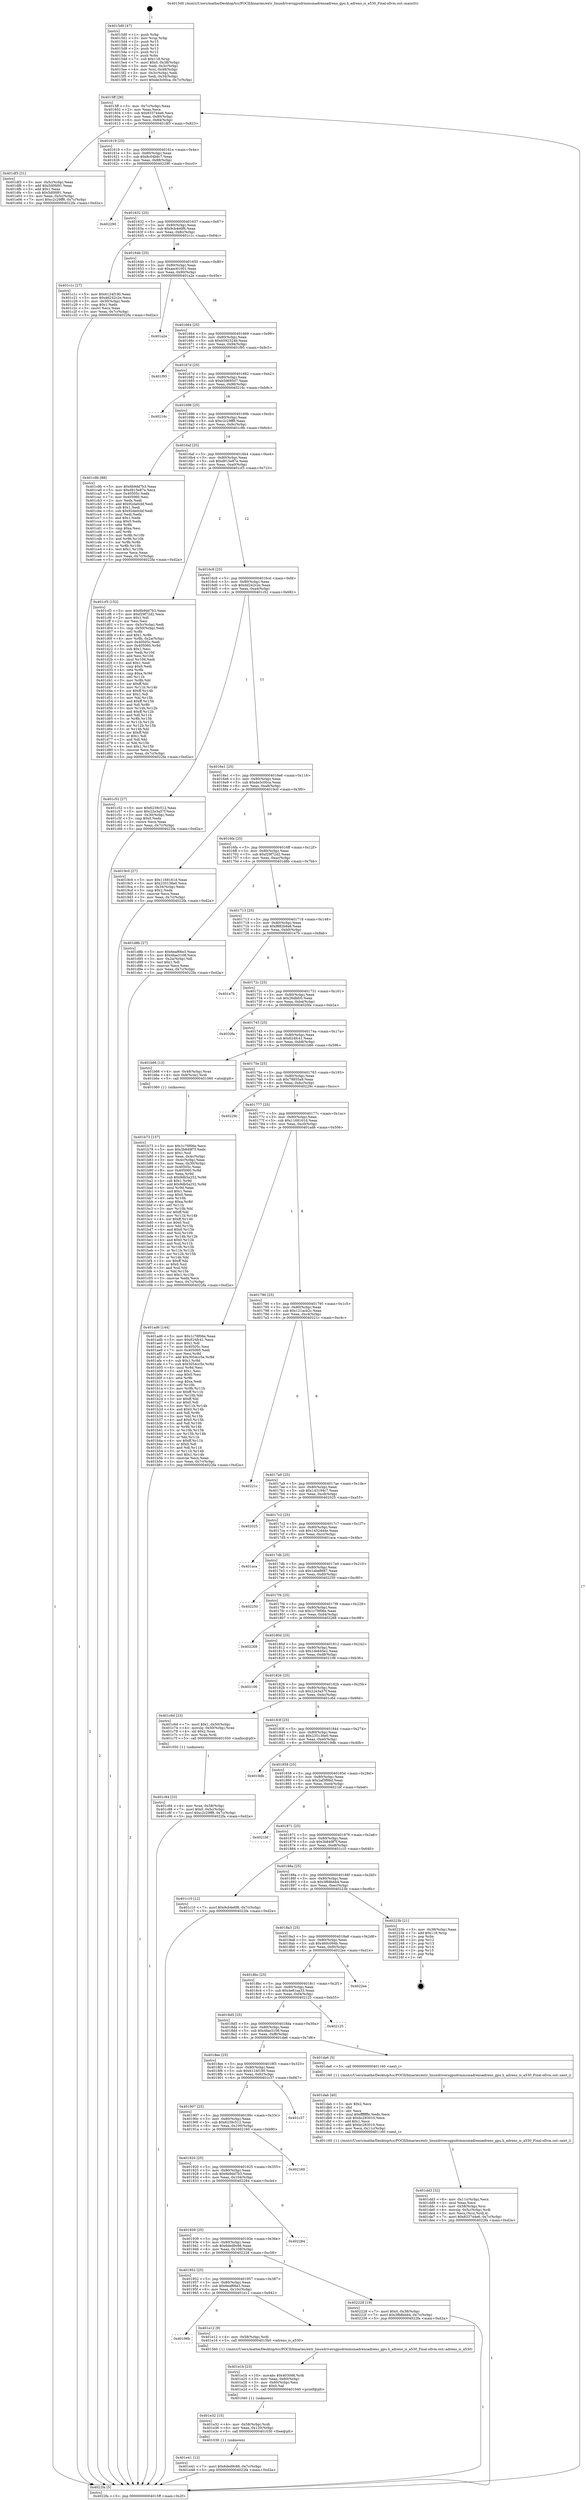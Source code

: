 digraph "0x4015d0" {
  label = "0x4015d0 (/mnt/c/Users/mathe/Desktop/tcc/POCII/binaries/extr_linuxdriversgpudrmmsmadrenoadreno_gpu.h_adreno_is_a530_Final-ollvm.out::main(0))"
  labelloc = "t"
  node[shape=record]

  Entry [label="",width=0.3,height=0.3,shape=circle,fillcolor=black,style=filled]
  "0x4015ff" [label="{
     0x4015ff [26]\l
     | [instrs]\l
     &nbsp;&nbsp;0x4015ff \<+3\>: mov -0x7c(%rbp),%eax\l
     &nbsp;&nbsp;0x401602 \<+2\>: mov %eax,%ecx\l
     &nbsp;&nbsp;0x401604 \<+6\>: sub $0x833744e6,%ecx\l
     &nbsp;&nbsp;0x40160a \<+3\>: mov %eax,-0x80(%rbp)\l
     &nbsp;&nbsp;0x40160d \<+6\>: mov %ecx,-0x84(%rbp)\l
     &nbsp;&nbsp;0x401613 \<+6\>: je 0000000000401df3 \<main+0x823\>\l
  }"]
  "0x401df3" [label="{
     0x401df3 [31]\l
     | [instrs]\l
     &nbsp;&nbsp;0x401df3 \<+3\>: mov -0x5c(%rbp),%eax\l
     &nbsp;&nbsp;0x401df6 \<+5\>: add $0x5d0fd91,%eax\l
     &nbsp;&nbsp;0x401dfb \<+3\>: add $0x1,%eax\l
     &nbsp;&nbsp;0x401dfe \<+5\>: sub $0x5d0fd91,%eax\l
     &nbsp;&nbsp;0x401e03 \<+3\>: mov %eax,-0x5c(%rbp)\l
     &nbsp;&nbsp;0x401e06 \<+7\>: movl $0xc2c29ff8,-0x7c(%rbp)\l
     &nbsp;&nbsp;0x401e0d \<+5\>: jmp 00000000004022fa \<main+0xd2a\>\l
  }"]
  "0x401619" [label="{
     0x401619 [25]\l
     | [instrs]\l
     &nbsp;&nbsp;0x401619 \<+5\>: jmp 000000000040161e \<main+0x4e\>\l
     &nbsp;&nbsp;0x40161e \<+3\>: mov -0x80(%rbp),%eax\l
     &nbsp;&nbsp;0x401621 \<+5\>: sub $0x8c04b8c7,%eax\l
     &nbsp;&nbsp;0x401626 \<+6\>: mov %eax,-0x88(%rbp)\l
     &nbsp;&nbsp;0x40162c \<+6\>: je 0000000000402290 \<main+0xcc0\>\l
  }"]
  Exit [label="",width=0.3,height=0.3,shape=circle,fillcolor=black,style=filled,peripheries=2]
  "0x402290" [label="{
     0x402290\l
  }", style=dashed]
  "0x401632" [label="{
     0x401632 [25]\l
     | [instrs]\l
     &nbsp;&nbsp;0x401632 \<+5\>: jmp 0000000000401637 \<main+0x67\>\l
     &nbsp;&nbsp;0x401637 \<+3\>: mov -0x80(%rbp),%eax\l
     &nbsp;&nbsp;0x40163a \<+5\>: sub $0x9cb4e6f6,%eax\l
     &nbsp;&nbsp;0x40163f \<+6\>: mov %eax,-0x8c(%rbp)\l
     &nbsp;&nbsp;0x401645 \<+6\>: je 0000000000401c1c \<main+0x64c\>\l
  }"]
  "0x401e41" [label="{
     0x401e41 [12]\l
     | [instrs]\l
     &nbsp;&nbsp;0x401e41 \<+7\>: movl $0x6ded9c66,-0x7c(%rbp)\l
     &nbsp;&nbsp;0x401e48 \<+5\>: jmp 00000000004022fa \<main+0xd2a\>\l
  }"]
  "0x401c1c" [label="{
     0x401c1c [27]\l
     | [instrs]\l
     &nbsp;&nbsp;0x401c1c \<+5\>: mov $0x6124f190,%eax\l
     &nbsp;&nbsp;0x401c21 \<+5\>: mov $0xdd242c2e,%ecx\l
     &nbsp;&nbsp;0x401c26 \<+3\>: mov -0x30(%rbp),%edx\l
     &nbsp;&nbsp;0x401c29 \<+3\>: cmp $0x1,%edx\l
     &nbsp;&nbsp;0x401c2c \<+3\>: cmovl %ecx,%eax\l
     &nbsp;&nbsp;0x401c2f \<+3\>: mov %eax,-0x7c(%rbp)\l
     &nbsp;&nbsp;0x401c32 \<+5\>: jmp 00000000004022fa \<main+0xd2a\>\l
  }"]
  "0x40164b" [label="{
     0x40164b [25]\l
     | [instrs]\l
     &nbsp;&nbsp;0x40164b \<+5\>: jmp 0000000000401650 \<main+0x80\>\l
     &nbsp;&nbsp;0x401650 \<+3\>: mov -0x80(%rbp),%eax\l
     &nbsp;&nbsp;0x401653 \<+5\>: sub $0xaec61001,%eax\l
     &nbsp;&nbsp;0x401658 \<+6\>: mov %eax,-0x90(%rbp)\l
     &nbsp;&nbsp;0x40165e \<+6\>: je 0000000000401a2e \<main+0x45e\>\l
  }"]
  "0x401e32" [label="{
     0x401e32 [15]\l
     | [instrs]\l
     &nbsp;&nbsp;0x401e32 \<+4\>: mov -0x58(%rbp),%rdi\l
     &nbsp;&nbsp;0x401e36 \<+6\>: mov %eax,-0x120(%rbp)\l
     &nbsp;&nbsp;0x401e3c \<+5\>: call 0000000000401030 \<free@plt\>\l
     | [calls]\l
     &nbsp;&nbsp;0x401030 \{1\} (unknown)\l
  }"]
  "0x401a2e" [label="{
     0x401a2e\l
  }", style=dashed]
  "0x401664" [label="{
     0x401664 [25]\l
     | [instrs]\l
     &nbsp;&nbsp;0x401664 \<+5\>: jmp 0000000000401669 \<main+0x99\>\l
     &nbsp;&nbsp;0x401669 \<+3\>: mov -0x80(%rbp),%eax\l
     &nbsp;&nbsp;0x40166c \<+5\>: sub $0xb592324b,%eax\l
     &nbsp;&nbsp;0x401671 \<+6\>: mov %eax,-0x94(%rbp)\l
     &nbsp;&nbsp;0x401677 \<+6\>: je 0000000000401f95 \<main+0x9c5\>\l
  }"]
  "0x401e1b" [label="{
     0x401e1b [23]\l
     | [instrs]\l
     &nbsp;&nbsp;0x401e1b \<+10\>: movabs $0x4030d6,%rdi\l
     &nbsp;&nbsp;0x401e25 \<+3\>: mov %eax,-0x60(%rbp)\l
     &nbsp;&nbsp;0x401e28 \<+3\>: mov -0x60(%rbp),%esi\l
     &nbsp;&nbsp;0x401e2b \<+2\>: mov $0x0,%al\l
     &nbsp;&nbsp;0x401e2d \<+5\>: call 0000000000401040 \<printf@plt\>\l
     | [calls]\l
     &nbsp;&nbsp;0x401040 \{1\} (unknown)\l
  }"]
  "0x401f95" [label="{
     0x401f95\l
  }", style=dashed]
  "0x40167d" [label="{
     0x40167d [25]\l
     | [instrs]\l
     &nbsp;&nbsp;0x40167d \<+5\>: jmp 0000000000401682 \<main+0xb2\>\l
     &nbsp;&nbsp;0x401682 \<+3\>: mov -0x80(%rbp),%eax\l
     &nbsp;&nbsp;0x401685 \<+5\>: sub $0xb5d695d7,%eax\l
     &nbsp;&nbsp;0x40168a \<+6\>: mov %eax,-0x98(%rbp)\l
     &nbsp;&nbsp;0x401690 \<+6\>: je 000000000040216c \<main+0xb9c\>\l
  }"]
  "0x40196b" [label="{
     0x40196b\l
  }", style=dashed]
  "0x40216c" [label="{
     0x40216c\l
  }", style=dashed]
  "0x401696" [label="{
     0x401696 [25]\l
     | [instrs]\l
     &nbsp;&nbsp;0x401696 \<+5\>: jmp 000000000040169b \<main+0xcb\>\l
     &nbsp;&nbsp;0x40169b \<+3\>: mov -0x80(%rbp),%eax\l
     &nbsp;&nbsp;0x40169e \<+5\>: sub $0xc2c29ff8,%eax\l
     &nbsp;&nbsp;0x4016a3 \<+6\>: mov %eax,-0x9c(%rbp)\l
     &nbsp;&nbsp;0x4016a9 \<+6\>: je 0000000000401c9b \<main+0x6cb\>\l
  }"]
  "0x401e12" [label="{
     0x401e12 [9]\l
     | [instrs]\l
     &nbsp;&nbsp;0x401e12 \<+4\>: mov -0x58(%rbp),%rdi\l
     &nbsp;&nbsp;0x401e16 \<+5\>: call 00000000004015b0 \<adreno_is_a530\>\l
     | [calls]\l
     &nbsp;&nbsp;0x4015b0 \{1\} (/mnt/c/Users/mathe/Desktop/tcc/POCII/binaries/extr_linuxdriversgpudrmmsmadrenoadreno_gpu.h_adreno_is_a530_Final-ollvm.out::adreno_is_a530)\l
  }"]
  "0x401c9b" [label="{
     0x401c9b [88]\l
     | [instrs]\l
     &nbsp;&nbsp;0x401c9b \<+5\>: mov $0x6b9dd7b3,%eax\l
     &nbsp;&nbsp;0x401ca0 \<+5\>: mov $0xd915e87e,%ecx\l
     &nbsp;&nbsp;0x401ca5 \<+7\>: mov 0x40505c,%edx\l
     &nbsp;&nbsp;0x401cac \<+7\>: mov 0x405060,%esi\l
     &nbsp;&nbsp;0x401cb3 \<+2\>: mov %edx,%edi\l
     &nbsp;&nbsp;0x401cb5 \<+6\>: add $0x92da0cbf,%edi\l
     &nbsp;&nbsp;0x401cbb \<+3\>: sub $0x1,%edi\l
     &nbsp;&nbsp;0x401cbe \<+6\>: sub $0x92da0cbf,%edi\l
     &nbsp;&nbsp;0x401cc4 \<+3\>: imul %edi,%edx\l
     &nbsp;&nbsp;0x401cc7 \<+3\>: and $0x1,%edx\l
     &nbsp;&nbsp;0x401cca \<+3\>: cmp $0x0,%edx\l
     &nbsp;&nbsp;0x401ccd \<+4\>: sete %r8b\l
     &nbsp;&nbsp;0x401cd1 \<+3\>: cmp $0xa,%esi\l
     &nbsp;&nbsp;0x401cd4 \<+4\>: setl %r9b\l
     &nbsp;&nbsp;0x401cd8 \<+3\>: mov %r8b,%r10b\l
     &nbsp;&nbsp;0x401cdb \<+3\>: and %r9b,%r10b\l
     &nbsp;&nbsp;0x401cde \<+3\>: xor %r9b,%r8b\l
     &nbsp;&nbsp;0x401ce1 \<+3\>: or %r8b,%r10b\l
     &nbsp;&nbsp;0x401ce4 \<+4\>: test $0x1,%r10b\l
     &nbsp;&nbsp;0x401ce8 \<+3\>: cmovne %ecx,%eax\l
     &nbsp;&nbsp;0x401ceb \<+3\>: mov %eax,-0x7c(%rbp)\l
     &nbsp;&nbsp;0x401cee \<+5\>: jmp 00000000004022fa \<main+0xd2a\>\l
  }"]
  "0x4016af" [label="{
     0x4016af [25]\l
     | [instrs]\l
     &nbsp;&nbsp;0x4016af \<+5\>: jmp 00000000004016b4 \<main+0xe4\>\l
     &nbsp;&nbsp;0x4016b4 \<+3\>: mov -0x80(%rbp),%eax\l
     &nbsp;&nbsp;0x4016b7 \<+5\>: sub $0xd915e87e,%eax\l
     &nbsp;&nbsp;0x4016bc \<+6\>: mov %eax,-0xa0(%rbp)\l
     &nbsp;&nbsp;0x4016c2 \<+6\>: je 0000000000401cf3 \<main+0x723\>\l
  }"]
  "0x401952" [label="{
     0x401952 [25]\l
     | [instrs]\l
     &nbsp;&nbsp;0x401952 \<+5\>: jmp 0000000000401957 \<main+0x387\>\l
     &nbsp;&nbsp;0x401957 \<+3\>: mov -0x80(%rbp),%eax\l
     &nbsp;&nbsp;0x40195a \<+5\>: sub $0x6eaf66e3,%eax\l
     &nbsp;&nbsp;0x40195f \<+6\>: mov %eax,-0x10c(%rbp)\l
     &nbsp;&nbsp;0x401965 \<+6\>: je 0000000000401e12 \<main+0x842\>\l
  }"]
  "0x401cf3" [label="{
     0x401cf3 [152]\l
     | [instrs]\l
     &nbsp;&nbsp;0x401cf3 \<+5\>: mov $0x6b9dd7b3,%eax\l
     &nbsp;&nbsp;0x401cf8 \<+5\>: mov $0xf29f72d2,%ecx\l
     &nbsp;&nbsp;0x401cfd \<+2\>: mov $0x1,%dl\l
     &nbsp;&nbsp;0x401cff \<+2\>: xor %esi,%esi\l
     &nbsp;&nbsp;0x401d01 \<+3\>: mov -0x5c(%rbp),%edi\l
     &nbsp;&nbsp;0x401d04 \<+3\>: cmp -0x50(%rbp),%edi\l
     &nbsp;&nbsp;0x401d07 \<+4\>: setl %r8b\l
     &nbsp;&nbsp;0x401d0b \<+4\>: and $0x1,%r8b\l
     &nbsp;&nbsp;0x401d0f \<+4\>: mov %r8b,-0x2a(%rbp)\l
     &nbsp;&nbsp;0x401d13 \<+7\>: mov 0x40505c,%edi\l
     &nbsp;&nbsp;0x401d1a \<+8\>: mov 0x405060,%r9d\l
     &nbsp;&nbsp;0x401d22 \<+3\>: sub $0x1,%esi\l
     &nbsp;&nbsp;0x401d25 \<+3\>: mov %edi,%r10d\l
     &nbsp;&nbsp;0x401d28 \<+3\>: add %esi,%r10d\l
     &nbsp;&nbsp;0x401d2b \<+4\>: imul %r10d,%edi\l
     &nbsp;&nbsp;0x401d2f \<+3\>: and $0x1,%edi\l
     &nbsp;&nbsp;0x401d32 \<+3\>: cmp $0x0,%edi\l
     &nbsp;&nbsp;0x401d35 \<+4\>: sete %r8b\l
     &nbsp;&nbsp;0x401d39 \<+4\>: cmp $0xa,%r9d\l
     &nbsp;&nbsp;0x401d3d \<+4\>: setl %r11b\l
     &nbsp;&nbsp;0x401d41 \<+3\>: mov %r8b,%bl\l
     &nbsp;&nbsp;0x401d44 \<+3\>: xor $0xff,%bl\l
     &nbsp;&nbsp;0x401d47 \<+3\>: mov %r11b,%r14b\l
     &nbsp;&nbsp;0x401d4a \<+4\>: xor $0xff,%r14b\l
     &nbsp;&nbsp;0x401d4e \<+3\>: xor $0x1,%dl\l
     &nbsp;&nbsp;0x401d51 \<+3\>: mov %bl,%r15b\l
     &nbsp;&nbsp;0x401d54 \<+4\>: and $0xff,%r15b\l
     &nbsp;&nbsp;0x401d58 \<+3\>: and %dl,%r8b\l
     &nbsp;&nbsp;0x401d5b \<+3\>: mov %r14b,%r12b\l
     &nbsp;&nbsp;0x401d5e \<+4\>: and $0xff,%r12b\l
     &nbsp;&nbsp;0x401d62 \<+3\>: and %dl,%r11b\l
     &nbsp;&nbsp;0x401d65 \<+3\>: or %r8b,%r15b\l
     &nbsp;&nbsp;0x401d68 \<+3\>: or %r11b,%r12b\l
     &nbsp;&nbsp;0x401d6b \<+3\>: xor %r12b,%r15b\l
     &nbsp;&nbsp;0x401d6e \<+3\>: or %r14b,%bl\l
     &nbsp;&nbsp;0x401d71 \<+3\>: xor $0xff,%bl\l
     &nbsp;&nbsp;0x401d74 \<+3\>: or $0x1,%dl\l
     &nbsp;&nbsp;0x401d77 \<+2\>: and %dl,%bl\l
     &nbsp;&nbsp;0x401d79 \<+3\>: or %bl,%r15b\l
     &nbsp;&nbsp;0x401d7c \<+4\>: test $0x1,%r15b\l
     &nbsp;&nbsp;0x401d80 \<+3\>: cmovne %ecx,%eax\l
     &nbsp;&nbsp;0x401d83 \<+3\>: mov %eax,-0x7c(%rbp)\l
     &nbsp;&nbsp;0x401d86 \<+5\>: jmp 00000000004022fa \<main+0xd2a\>\l
  }"]
  "0x4016c8" [label="{
     0x4016c8 [25]\l
     | [instrs]\l
     &nbsp;&nbsp;0x4016c8 \<+5\>: jmp 00000000004016cd \<main+0xfd\>\l
     &nbsp;&nbsp;0x4016cd \<+3\>: mov -0x80(%rbp),%eax\l
     &nbsp;&nbsp;0x4016d0 \<+5\>: sub $0xdd242c2e,%eax\l
     &nbsp;&nbsp;0x4016d5 \<+6\>: mov %eax,-0xa4(%rbp)\l
     &nbsp;&nbsp;0x4016db \<+6\>: je 0000000000401c52 \<main+0x682\>\l
  }"]
  "0x402228" [label="{
     0x402228 [19]\l
     | [instrs]\l
     &nbsp;&nbsp;0x402228 \<+7\>: movl $0x0,-0x38(%rbp)\l
     &nbsp;&nbsp;0x40222f \<+7\>: movl $0x3f68bbb4,-0x7c(%rbp)\l
     &nbsp;&nbsp;0x402236 \<+5\>: jmp 00000000004022fa \<main+0xd2a\>\l
  }"]
  "0x401c52" [label="{
     0x401c52 [27]\l
     | [instrs]\l
     &nbsp;&nbsp;0x401c52 \<+5\>: mov $0x6239c512,%eax\l
     &nbsp;&nbsp;0x401c57 \<+5\>: mov $0x22e3a57f,%ecx\l
     &nbsp;&nbsp;0x401c5c \<+3\>: mov -0x30(%rbp),%edx\l
     &nbsp;&nbsp;0x401c5f \<+3\>: cmp $0x0,%edx\l
     &nbsp;&nbsp;0x401c62 \<+3\>: cmove %ecx,%eax\l
     &nbsp;&nbsp;0x401c65 \<+3\>: mov %eax,-0x7c(%rbp)\l
     &nbsp;&nbsp;0x401c68 \<+5\>: jmp 00000000004022fa \<main+0xd2a\>\l
  }"]
  "0x4016e1" [label="{
     0x4016e1 [25]\l
     | [instrs]\l
     &nbsp;&nbsp;0x4016e1 \<+5\>: jmp 00000000004016e6 \<main+0x116\>\l
     &nbsp;&nbsp;0x4016e6 \<+3\>: mov -0x80(%rbp),%eax\l
     &nbsp;&nbsp;0x4016e9 \<+5\>: sub $0xde3c00ca,%eax\l
     &nbsp;&nbsp;0x4016ee \<+6\>: mov %eax,-0xa8(%rbp)\l
     &nbsp;&nbsp;0x4016f4 \<+6\>: je 00000000004019c0 \<main+0x3f0\>\l
  }"]
  "0x401939" [label="{
     0x401939 [25]\l
     | [instrs]\l
     &nbsp;&nbsp;0x401939 \<+5\>: jmp 000000000040193e \<main+0x36e\>\l
     &nbsp;&nbsp;0x40193e \<+3\>: mov -0x80(%rbp),%eax\l
     &nbsp;&nbsp;0x401941 \<+5\>: sub $0x6ded9c66,%eax\l
     &nbsp;&nbsp;0x401946 \<+6\>: mov %eax,-0x108(%rbp)\l
     &nbsp;&nbsp;0x40194c \<+6\>: je 0000000000402228 \<main+0xc58\>\l
  }"]
  "0x4019c0" [label="{
     0x4019c0 [27]\l
     | [instrs]\l
     &nbsp;&nbsp;0x4019c0 \<+5\>: mov $0x1168161d,%eax\l
     &nbsp;&nbsp;0x4019c5 \<+5\>: mov $0x235136e0,%ecx\l
     &nbsp;&nbsp;0x4019ca \<+3\>: mov -0x34(%rbp),%edx\l
     &nbsp;&nbsp;0x4019cd \<+3\>: cmp $0x2,%edx\l
     &nbsp;&nbsp;0x4019d0 \<+3\>: cmovne %ecx,%eax\l
     &nbsp;&nbsp;0x4019d3 \<+3\>: mov %eax,-0x7c(%rbp)\l
     &nbsp;&nbsp;0x4019d6 \<+5\>: jmp 00000000004022fa \<main+0xd2a\>\l
  }"]
  "0x4016fa" [label="{
     0x4016fa [25]\l
     | [instrs]\l
     &nbsp;&nbsp;0x4016fa \<+5\>: jmp 00000000004016ff \<main+0x12f\>\l
     &nbsp;&nbsp;0x4016ff \<+3\>: mov -0x80(%rbp),%eax\l
     &nbsp;&nbsp;0x401702 \<+5\>: sub $0xf29f72d2,%eax\l
     &nbsp;&nbsp;0x401707 \<+6\>: mov %eax,-0xac(%rbp)\l
     &nbsp;&nbsp;0x40170d \<+6\>: je 0000000000401d8b \<main+0x7bb\>\l
  }"]
  "0x4022fa" [label="{
     0x4022fa [5]\l
     | [instrs]\l
     &nbsp;&nbsp;0x4022fa \<+5\>: jmp 00000000004015ff \<main+0x2f\>\l
  }"]
  "0x4015d0" [label="{
     0x4015d0 [47]\l
     | [instrs]\l
     &nbsp;&nbsp;0x4015d0 \<+1\>: push %rbp\l
     &nbsp;&nbsp;0x4015d1 \<+3\>: mov %rsp,%rbp\l
     &nbsp;&nbsp;0x4015d4 \<+2\>: push %r15\l
     &nbsp;&nbsp;0x4015d6 \<+2\>: push %r14\l
     &nbsp;&nbsp;0x4015d8 \<+2\>: push %r13\l
     &nbsp;&nbsp;0x4015da \<+2\>: push %r12\l
     &nbsp;&nbsp;0x4015dc \<+1\>: push %rbx\l
     &nbsp;&nbsp;0x4015dd \<+7\>: sub $0x118,%rsp\l
     &nbsp;&nbsp;0x4015e4 \<+7\>: movl $0x0,-0x38(%rbp)\l
     &nbsp;&nbsp;0x4015eb \<+3\>: mov %edi,-0x3c(%rbp)\l
     &nbsp;&nbsp;0x4015ee \<+4\>: mov %rsi,-0x48(%rbp)\l
     &nbsp;&nbsp;0x4015f2 \<+3\>: mov -0x3c(%rbp),%edi\l
     &nbsp;&nbsp;0x4015f5 \<+3\>: mov %edi,-0x34(%rbp)\l
     &nbsp;&nbsp;0x4015f8 \<+7\>: movl $0xde3c00ca,-0x7c(%rbp)\l
  }"]
  "0x402284" [label="{
     0x402284\l
  }", style=dashed]
  "0x401d8b" [label="{
     0x401d8b [27]\l
     | [instrs]\l
     &nbsp;&nbsp;0x401d8b \<+5\>: mov $0x6eaf66e3,%eax\l
     &nbsp;&nbsp;0x401d90 \<+5\>: mov $0x4fae3108,%ecx\l
     &nbsp;&nbsp;0x401d95 \<+3\>: mov -0x2a(%rbp),%dl\l
     &nbsp;&nbsp;0x401d98 \<+3\>: test $0x1,%dl\l
     &nbsp;&nbsp;0x401d9b \<+3\>: cmovne %ecx,%eax\l
     &nbsp;&nbsp;0x401d9e \<+3\>: mov %eax,-0x7c(%rbp)\l
     &nbsp;&nbsp;0x401da1 \<+5\>: jmp 00000000004022fa \<main+0xd2a\>\l
  }"]
  "0x401713" [label="{
     0x401713 [25]\l
     | [instrs]\l
     &nbsp;&nbsp;0x401713 \<+5\>: jmp 0000000000401718 \<main+0x148\>\l
     &nbsp;&nbsp;0x401718 \<+3\>: mov -0x80(%rbp),%eax\l
     &nbsp;&nbsp;0x40171b \<+5\>: sub $0xf882b9a6,%eax\l
     &nbsp;&nbsp;0x401720 \<+6\>: mov %eax,-0xb0(%rbp)\l
     &nbsp;&nbsp;0x401726 \<+6\>: je 0000000000401e7b \<main+0x8ab\>\l
  }"]
  "0x401920" [label="{
     0x401920 [25]\l
     | [instrs]\l
     &nbsp;&nbsp;0x401920 \<+5\>: jmp 0000000000401925 \<main+0x355\>\l
     &nbsp;&nbsp;0x401925 \<+3\>: mov -0x80(%rbp),%eax\l
     &nbsp;&nbsp;0x401928 \<+5\>: sub $0x6b9dd7b3,%eax\l
     &nbsp;&nbsp;0x40192d \<+6\>: mov %eax,-0x104(%rbp)\l
     &nbsp;&nbsp;0x401933 \<+6\>: je 0000000000402284 \<main+0xcb4\>\l
  }"]
  "0x401e7b" [label="{
     0x401e7b\l
  }", style=dashed]
  "0x40172c" [label="{
     0x40172c [25]\l
     | [instrs]\l
     &nbsp;&nbsp;0x40172c \<+5\>: jmp 0000000000401731 \<main+0x161\>\l
     &nbsp;&nbsp;0x401731 \<+3\>: mov -0x80(%rbp),%eax\l
     &nbsp;&nbsp;0x401734 \<+5\>: sub $0x26dbfc0,%eax\l
     &nbsp;&nbsp;0x401739 \<+6\>: mov %eax,-0xb4(%rbp)\l
     &nbsp;&nbsp;0x40173f \<+6\>: je 00000000004020fa \<main+0xb2a\>\l
  }"]
  "0x402160" [label="{
     0x402160\l
  }", style=dashed]
  "0x4020fa" [label="{
     0x4020fa\l
  }", style=dashed]
  "0x401745" [label="{
     0x401745 [25]\l
     | [instrs]\l
     &nbsp;&nbsp;0x401745 \<+5\>: jmp 000000000040174a \<main+0x17a\>\l
     &nbsp;&nbsp;0x40174a \<+3\>: mov -0x80(%rbp),%eax\l
     &nbsp;&nbsp;0x40174d \<+5\>: sub $0x624fc41,%eax\l
     &nbsp;&nbsp;0x401752 \<+6\>: mov %eax,-0xb8(%rbp)\l
     &nbsp;&nbsp;0x401758 \<+6\>: je 0000000000401b66 \<main+0x596\>\l
  }"]
  "0x401907" [label="{
     0x401907 [25]\l
     | [instrs]\l
     &nbsp;&nbsp;0x401907 \<+5\>: jmp 000000000040190c \<main+0x33c\>\l
     &nbsp;&nbsp;0x40190c \<+3\>: mov -0x80(%rbp),%eax\l
     &nbsp;&nbsp;0x40190f \<+5\>: sub $0x6239c512,%eax\l
     &nbsp;&nbsp;0x401914 \<+6\>: mov %eax,-0x100(%rbp)\l
     &nbsp;&nbsp;0x40191a \<+6\>: je 0000000000402160 \<main+0xb90\>\l
  }"]
  "0x401b66" [label="{
     0x401b66 [13]\l
     | [instrs]\l
     &nbsp;&nbsp;0x401b66 \<+4\>: mov -0x48(%rbp),%rax\l
     &nbsp;&nbsp;0x401b6a \<+4\>: mov 0x8(%rax),%rdi\l
     &nbsp;&nbsp;0x401b6e \<+5\>: call 0000000000401060 \<atoi@plt\>\l
     | [calls]\l
     &nbsp;&nbsp;0x401060 \{1\} (unknown)\l
  }"]
  "0x40175e" [label="{
     0x40175e [25]\l
     | [instrs]\l
     &nbsp;&nbsp;0x40175e \<+5\>: jmp 0000000000401763 \<main+0x193\>\l
     &nbsp;&nbsp;0x401763 \<+3\>: mov -0x80(%rbp),%eax\l
     &nbsp;&nbsp;0x401766 \<+5\>: sub $0x78855a9,%eax\l
     &nbsp;&nbsp;0x40176b \<+6\>: mov %eax,-0xbc(%rbp)\l
     &nbsp;&nbsp;0x401771 \<+6\>: je 000000000040229c \<main+0xccc\>\l
  }"]
  "0x401c37" [label="{
     0x401c37\l
  }", style=dashed]
  "0x40229c" [label="{
     0x40229c\l
  }", style=dashed]
  "0x401777" [label="{
     0x401777 [25]\l
     | [instrs]\l
     &nbsp;&nbsp;0x401777 \<+5\>: jmp 000000000040177c \<main+0x1ac\>\l
     &nbsp;&nbsp;0x40177c \<+3\>: mov -0x80(%rbp),%eax\l
     &nbsp;&nbsp;0x40177f \<+5\>: sub $0x1168161d,%eax\l
     &nbsp;&nbsp;0x401784 \<+6\>: mov %eax,-0xc0(%rbp)\l
     &nbsp;&nbsp;0x40178a \<+6\>: je 0000000000401ad6 \<main+0x506\>\l
  }"]
  "0x401dd3" [label="{
     0x401dd3 [32]\l
     | [instrs]\l
     &nbsp;&nbsp;0x401dd3 \<+6\>: mov -0x11c(%rbp),%ecx\l
     &nbsp;&nbsp;0x401dd9 \<+3\>: imul %eax,%ecx\l
     &nbsp;&nbsp;0x401ddc \<+4\>: mov -0x58(%rbp),%rsi\l
     &nbsp;&nbsp;0x401de0 \<+4\>: movslq -0x5c(%rbp),%rdi\l
     &nbsp;&nbsp;0x401de4 \<+3\>: mov %ecx,(%rsi,%rdi,4)\l
     &nbsp;&nbsp;0x401de7 \<+7\>: movl $0x833744e6,-0x7c(%rbp)\l
     &nbsp;&nbsp;0x401dee \<+5\>: jmp 00000000004022fa \<main+0xd2a\>\l
  }"]
  "0x401ad6" [label="{
     0x401ad6 [144]\l
     | [instrs]\l
     &nbsp;&nbsp;0x401ad6 \<+5\>: mov $0x1c78f06e,%eax\l
     &nbsp;&nbsp;0x401adb \<+5\>: mov $0x624fc41,%ecx\l
     &nbsp;&nbsp;0x401ae0 \<+2\>: mov $0x1,%dl\l
     &nbsp;&nbsp;0x401ae2 \<+7\>: mov 0x40505c,%esi\l
     &nbsp;&nbsp;0x401ae9 \<+7\>: mov 0x405060,%edi\l
     &nbsp;&nbsp;0x401af0 \<+3\>: mov %esi,%r8d\l
     &nbsp;&nbsp;0x401af3 \<+7\>: add $0x3054cc5e,%r8d\l
     &nbsp;&nbsp;0x401afa \<+4\>: sub $0x1,%r8d\l
     &nbsp;&nbsp;0x401afe \<+7\>: sub $0x3054cc5e,%r8d\l
     &nbsp;&nbsp;0x401b05 \<+4\>: imul %r8d,%esi\l
     &nbsp;&nbsp;0x401b09 \<+3\>: and $0x1,%esi\l
     &nbsp;&nbsp;0x401b0c \<+3\>: cmp $0x0,%esi\l
     &nbsp;&nbsp;0x401b0f \<+4\>: sete %r9b\l
     &nbsp;&nbsp;0x401b13 \<+3\>: cmp $0xa,%edi\l
     &nbsp;&nbsp;0x401b16 \<+4\>: setl %r10b\l
     &nbsp;&nbsp;0x401b1a \<+3\>: mov %r9b,%r11b\l
     &nbsp;&nbsp;0x401b1d \<+4\>: xor $0xff,%r11b\l
     &nbsp;&nbsp;0x401b21 \<+3\>: mov %r10b,%bl\l
     &nbsp;&nbsp;0x401b24 \<+3\>: xor $0xff,%bl\l
     &nbsp;&nbsp;0x401b27 \<+3\>: xor $0x0,%dl\l
     &nbsp;&nbsp;0x401b2a \<+3\>: mov %r11b,%r14b\l
     &nbsp;&nbsp;0x401b2d \<+4\>: and $0x0,%r14b\l
     &nbsp;&nbsp;0x401b31 \<+3\>: and %dl,%r9b\l
     &nbsp;&nbsp;0x401b34 \<+3\>: mov %bl,%r15b\l
     &nbsp;&nbsp;0x401b37 \<+4\>: and $0x0,%r15b\l
     &nbsp;&nbsp;0x401b3b \<+3\>: and %dl,%r10b\l
     &nbsp;&nbsp;0x401b3e \<+3\>: or %r9b,%r14b\l
     &nbsp;&nbsp;0x401b41 \<+3\>: or %r10b,%r15b\l
     &nbsp;&nbsp;0x401b44 \<+3\>: xor %r15b,%r14b\l
     &nbsp;&nbsp;0x401b47 \<+3\>: or %bl,%r11b\l
     &nbsp;&nbsp;0x401b4a \<+4\>: xor $0xff,%r11b\l
     &nbsp;&nbsp;0x401b4e \<+3\>: or $0x0,%dl\l
     &nbsp;&nbsp;0x401b51 \<+3\>: and %dl,%r11b\l
     &nbsp;&nbsp;0x401b54 \<+3\>: or %r11b,%r14b\l
     &nbsp;&nbsp;0x401b57 \<+4\>: test $0x1,%r14b\l
     &nbsp;&nbsp;0x401b5b \<+3\>: cmovne %ecx,%eax\l
     &nbsp;&nbsp;0x401b5e \<+3\>: mov %eax,-0x7c(%rbp)\l
     &nbsp;&nbsp;0x401b61 \<+5\>: jmp 00000000004022fa \<main+0xd2a\>\l
  }"]
  "0x401790" [label="{
     0x401790 [25]\l
     | [instrs]\l
     &nbsp;&nbsp;0x401790 \<+5\>: jmp 0000000000401795 \<main+0x1c5\>\l
     &nbsp;&nbsp;0x401795 \<+3\>: mov -0x80(%rbp),%eax\l
     &nbsp;&nbsp;0x401798 \<+5\>: sub $0x121acb2c,%eax\l
     &nbsp;&nbsp;0x40179d \<+6\>: mov %eax,-0xc4(%rbp)\l
     &nbsp;&nbsp;0x4017a3 \<+6\>: je 000000000040221c \<main+0xc4c\>\l
  }"]
  "0x401b73" [label="{
     0x401b73 [157]\l
     | [instrs]\l
     &nbsp;&nbsp;0x401b73 \<+5\>: mov $0x1c78f06e,%ecx\l
     &nbsp;&nbsp;0x401b78 \<+5\>: mov $0x3b849f7f,%edx\l
     &nbsp;&nbsp;0x401b7d \<+3\>: mov $0x1,%sil\l
     &nbsp;&nbsp;0x401b80 \<+3\>: mov %eax,-0x4c(%rbp)\l
     &nbsp;&nbsp;0x401b83 \<+3\>: mov -0x4c(%rbp),%eax\l
     &nbsp;&nbsp;0x401b86 \<+3\>: mov %eax,-0x30(%rbp)\l
     &nbsp;&nbsp;0x401b89 \<+7\>: mov 0x40505c,%eax\l
     &nbsp;&nbsp;0x401b90 \<+8\>: mov 0x405060,%r8d\l
     &nbsp;&nbsp;0x401b98 \<+3\>: mov %eax,%r9d\l
     &nbsp;&nbsp;0x401b9b \<+7\>: sub $0x9db5a252,%r9d\l
     &nbsp;&nbsp;0x401ba2 \<+4\>: sub $0x1,%r9d\l
     &nbsp;&nbsp;0x401ba6 \<+7\>: add $0x9db5a252,%r9d\l
     &nbsp;&nbsp;0x401bad \<+4\>: imul %r9d,%eax\l
     &nbsp;&nbsp;0x401bb1 \<+3\>: and $0x1,%eax\l
     &nbsp;&nbsp;0x401bb4 \<+3\>: cmp $0x0,%eax\l
     &nbsp;&nbsp;0x401bb7 \<+4\>: sete %r10b\l
     &nbsp;&nbsp;0x401bbb \<+4\>: cmp $0xa,%r8d\l
     &nbsp;&nbsp;0x401bbf \<+4\>: setl %r11b\l
     &nbsp;&nbsp;0x401bc3 \<+3\>: mov %r10b,%bl\l
     &nbsp;&nbsp;0x401bc6 \<+3\>: xor $0xff,%bl\l
     &nbsp;&nbsp;0x401bc9 \<+3\>: mov %r11b,%r14b\l
     &nbsp;&nbsp;0x401bcc \<+4\>: xor $0xff,%r14b\l
     &nbsp;&nbsp;0x401bd0 \<+4\>: xor $0x0,%sil\l
     &nbsp;&nbsp;0x401bd4 \<+3\>: mov %bl,%r15b\l
     &nbsp;&nbsp;0x401bd7 \<+4\>: and $0x0,%r15b\l
     &nbsp;&nbsp;0x401bdb \<+3\>: and %sil,%r10b\l
     &nbsp;&nbsp;0x401bde \<+3\>: mov %r14b,%r12b\l
     &nbsp;&nbsp;0x401be1 \<+4\>: and $0x0,%r12b\l
     &nbsp;&nbsp;0x401be5 \<+3\>: and %sil,%r11b\l
     &nbsp;&nbsp;0x401be8 \<+3\>: or %r10b,%r15b\l
     &nbsp;&nbsp;0x401beb \<+3\>: or %r11b,%r12b\l
     &nbsp;&nbsp;0x401bee \<+3\>: xor %r12b,%r15b\l
     &nbsp;&nbsp;0x401bf1 \<+3\>: or %r14b,%bl\l
     &nbsp;&nbsp;0x401bf4 \<+3\>: xor $0xff,%bl\l
     &nbsp;&nbsp;0x401bf7 \<+4\>: or $0x0,%sil\l
     &nbsp;&nbsp;0x401bfb \<+3\>: and %sil,%bl\l
     &nbsp;&nbsp;0x401bfe \<+3\>: or %bl,%r15b\l
     &nbsp;&nbsp;0x401c01 \<+4\>: test $0x1,%r15b\l
     &nbsp;&nbsp;0x401c05 \<+3\>: cmovne %edx,%ecx\l
     &nbsp;&nbsp;0x401c08 \<+3\>: mov %ecx,-0x7c(%rbp)\l
     &nbsp;&nbsp;0x401c0b \<+5\>: jmp 00000000004022fa \<main+0xd2a\>\l
  }"]
  "0x401dab" [label="{
     0x401dab [40]\l
     | [instrs]\l
     &nbsp;&nbsp;0x401dab \<+5\>: mov $0x2,%ecx\l
     &nbsp;&nbsp;0x401db0 \<+1\>: cltd\l
     &nbsp;&nbsp;0x401db1 \<+2\>: idiv %ecx\l
     &nbsp;&nbsp;0x401db3 \<+6\>: imul $0xfffffffe,%edx,%ecx\l
     &nbsp;&nbsp;0x401db9 \<+6\>: sub $0xbc283010,%ecx\l
     &nbsp;&nbsp;0x401dbf \<+3\>: add $0x1,%ecx\l
     &nbsp;&nbsp;0x401dc2 \<+6\>: add $0xbc283010,%ecx\l
     &nbsp;&nbsp;0x401dc8 \<+6\>: mov %ecx,-0x11c(%rbp)\l
     &nbsp;&nbsp;0x401dce \<+5\>: call 0000000000401160 \<next_i\>\l
     | [calls]\l
     &nbsp;&nbsp;0x401160 \{1\} (/mnt/c/Users/mathe/Desktop/tcc/POCII/binaries/extr_linuxdriversgpudrmmsmadrenoadreno_gpu.h_adreno_is_a530_Final-ollvm.out::next_i)\l
  }"]
  "0x40221c" [label="{
     0x40221c\l
  }", style=dashed]
  "0x4017a9" [label="{
     0x4017a9 [25]\l
     | [instrs]\l
     &nbsp;&nbsp;0x4017a9 \<+5\>: jmp 00000000004017ae \<main+0x1de\>\l
     &nbsp;&nbsp;0x4017ae \<+3\>: mov -0x80(%rbp),%eax\l
     &nbsp;&nbsp;0x4017b1 \<+5\>: sub $0x143194c7,%eax\l
     &nbsp;&nbsp;0x4017b6 \<+6\>: mov %eax,-0xc8(%rbp)\l
     &nbsp;&nbsp;0x4017bc \<+6\>: je 0000000000402025 \<main+0xa55\>\l
  }"]
  "0x4018ee" [label="{
     0x4018ee [25]\l
     | [instrs]\l
     &nbsp;&nbsp;0x4018ee \<+5\>: jmp 00000000004018f3 \<main+0x323\>\l
     &nbsp;&nbsp;0x4018f3 \<+3\>: mov -0x80(%rbp),%eax\l
     &nbsp;&nbsp;0x4018f6 \<+5\>: sub $0x6124f190,%eax\l
     &nbsp;&nbsp;0x4018fb \<+6\>: mov %eax,-0xfc(%rbp)\l
     &nbsp;&nbsp;0x401901 \<+6\>: je 0000000000401c37 \<main+0x667\>\l
  }"]
  "0x402025" [label="{
     0x402025\l
  }", style=dashed]
  "0x4017c2" [label="{
     0x4017c2 [25]\l
     | [instrs]\l
     &nbsp;&nbsp;0x4017c2 \<+5\>: jmp 00000000004017c7 \<main+0x1f7\>\l
     &nbsp;&nbsp;0x4017c7 \<+3\>: mov -0x80(%rbp),%eax\l
     &nbsp;&nbsp;0x4017ca \<+5\>: sub $0x1452444e,%eax\l
     &nbsp;&nbsp;0x4017cf \<+6\>: mov %eax,-0xcc(%rbp)\l
     &nbsp;&nbsp;0x4017d5 \<+6\>: je 0000000000401aca \<main+0x4fa\>\l
  }"]
  "0x401da6" [label="{
     0x401da6 [5]\l
     | [instrs]\l
     &nbsp;&nbsp;0x401da6 \<+5\>: call 0000000000401160 \<next_i\>\l
     | [calls]\l
     &nbsp;&nbsp;0x401160 \{1\} (/mnt/c/Users/mathe/Desktop/tcc/POCII/binaries/extr_linuxdriversgpudrmmsmadrenoadreno_gpu.h_adreno_is_a530_Final-ollvm.out::next_i)\l
  }"]
  "0x401aca" [label="{
     0x401aca\l
  }", style=dashed]
  "0x4017db" [label="{
     0x4017db [25]\l
     | [instrs]\l
     &nbsp;&nbsp;0x4017db \<+5\>: jmp 00000000004017e0 \<main+0x210\>\l
     &nbsp;&nbsp;0x4017e0 \<+3\>: mov -0x80(%rbp),%eax\l
     &nbsp;&nbsp;0x4017e3 \<+5\>: sub $0x1abe8687,%eax\l
     &nbsp;&nbsp;0x4017e8 \<+6\>: mov %eax,-0xd0(%rbp)\l
     &nbsp;&nbsp;0x4017ee \<+6\>: je 0000000000402250 \<main+0xc80\>\l
  }"]
  "0x4018d5" [label="{
     0x4018d5 [25]\l
     | [instrs]\l
     &nbsp;&nbsp;0x4018d5 \<+5\>: jmp 00000000004018da \<main+0x30a\>\l
     &nbsp;&nbsp;0x4018da \<+3\>: mov -0x80(%rbp),%eax\l
     &nbsp;&nbsp;0x4018dd \<+5\>: sub $0x4fae3108,%eax\l
     &nbsp;&nbsp;0x4018e2 \<+6\>: mov %eax,-0xf8(%rbp)\l
     &nbsp;&nbsp;0x4018e8 \<+6\>: je 0000000000401da6 \<main+0x7d6\>\l
  }"]
  "0x402250" [label="{
     0x402250\l
  }", style=dashed]
  "0x4017f4" [label="{
     0x4017f4 [25]\l
     | [instrs]\l
     &nbsp;&nbsp;0x4017f4 \<+5\>: jmp 00000000004017f9 \<main+0x229\>\l
     &nbsp;&nbsp;0x4017f9 \<+3\>: mov -0x80(%rbp),%eax\l
     &nbsp;&nbsp;0x4017fc \<+5\>: sub $0x1c78f06e,%eax\l
     &nbsp;&nbsp;0x401801 \<+6\>: mov %eax,-0xd4(%rbp)\l
     &nbsp;&nbsp;0x401807 \<+6\>: je 0000000000402268 \<main+0xc98\>\l
  }"]
  "0x402125" [label="{
     0x402125\l
  }", style=dashed]
  "0x402268" [label="{
     0x402268\l
  }", style=dashed]
  "0x40180d" [label="{
     0x40180d [25]\l
     | [instrs]\l
     &nbsp;&nbsp;0x40180d \<+5\>: jmp 0000000000401812 \<main+0x242\>\l
     &nbsp;&nbsp;0x401812 \<+3\>: mov -0x80(%rbp),%eax\l
     &nbsp;&nbsp;0x401815 \<+5\>: sub $0x1de645e2,%eax\l
     &nbsp;&nbsp;0x40181a \<+6\>: mov %eax,-0xd8(%rbp)\l
     &nbsp;&nbsp;0x401820 \<+6\>: je 0000000000402106 \<main+0xb36\>\l
  }"]
  "0x4018bc" [label="{
     0x4018bc [25]\l
     | [instrs]\l
     &nbsp;&nbsp;0x4018bc \<+5\>: jmp 00000000004018c1 \<main+0x2f1\>\l
     &nbsp;&nbsp;0x4018c1 \<+3\>: mov -0x80(%rbp),%eax\l
     &nbsp;&nbsp;0x4018c4 \<+5\>: sub $0x4e81aa33,%eax\l
     &nbsp;&nbsp;0x4018c9 \<+6\>: mov %eax,-0xf4(%rbp)\l
     &nbsp;&nbsp;0x4018cf \<+6\>: je 0000000000402125 \<main+0xb55\>\l
  }"]
  "0x402106" [label="{
     0x402106\l
  }", style=dashed]
  "0x401826" [label="{
     0x401826 [25]\l
     | [instrs]\l
     &nbsp;&nbsp;0x401826 \<+5\>: jmp 000000000040182b \<main+0x25b\>\l
     &nbsp;&nbsp;0x40182b \<+3\>: mov -0x80(%rbp),%eax\l
     &nbsp;&nbsp;0x40182e \<+5\>: sub $0x22e3a57f,%eax\l
     &nbsp;&nbsp;0x401833 \<+6\>: mov %eax,-0xdc(%rbp)\l
     &nbsp;&nbsp;0x401839 \<+6\>: je 0000000000401c6d \<main+0x69d\>\l
  }"]
  "0x4022ee" [label="{
     0x4022ee\l
  }", style=dashed]
  "0x401c6d" [label="{
     0x401c6d [23]\l
     | [instrs]\l
     &nbsp;&nbsp;0x401c6d \<+7\>: movl $0x1,-0x50(%rbp)\l
     &nbsp;&nbsp;0x401c74 \<+4\>: movslq -0x50(%rbp),%rax\l
     &nbsp;&nbsp;0x401c78 \<+4\>: shl $0x2,%rax\l
     &nbsp;&nbsp;0x401c7c \<+3\>: mov %rax,%rdi\l
     &nbsp;&nbsp;0x401c7f \<+5\>: call 0000000000401050 \<malloc@plt\>\l
     | [calls]\l
     &nbsp;&nbsp;0x401050 \{1\} (unknown)\l
  }"]
  "0x40183f" [label="{
     0x40183f [25]\l
     | [instrs]\l
     &nbsp;&nbsp;0x40183f \<+5\>: jmp 0000000000401844 \<main+0x274\>\l
     &nbsp;&nbsp;0x401844 \<+3\>: mov -0x80(%rbp),%eax\l
     &nbsp;&nbsp;0x401847 \<+5\>: sub $0x235136e0,%eax\l
     &nbsp;&nbsp;0x40184c \<+6\>: mov %eax,-0xe0(%rbp)\l
     &nbsp;&nbsp;0x401852 \<+6\>: je 00000000004019db \<main+0x40b\>\l
  }"]
  "0x4018a3" [label="{
     0x4018a3 [25]\l
     | [instrs]\l
     &nbsp;&nbsp;0x4018a3 \<+5\>: jmp 00000000004018a8 \<main+0x2d8\>\l
     &nbsp;&nbsp;0x4018a8 \<+3\>: mov -0x80(%rbp),%eax\l
     &nbsp;&nbsp;0x4018ab \<+5\>: sub $0x460c094b,%eax\l
     &nbsp;&nbsp;0x4018b0 \<+6\>: mov %eax,-0xf0(%rbp)\l
     &nbsp;&nbsp;0x4018b6 \<+6\>: je 00000000004022ee \<main+0xd1e\>\l
  }"]
  "0x4019db" [label="{
     0x4019db\l
  }", style=dashed]
  "0x401858" [label="{
     0x401858 [25]\l
     | [instrs]\l
     &nbsp;&nbsp;0x401858 \<+5\>: jmp 000000000040185d \<main+0x28d\>\l
     &nbsp;&nbsp;0x40185d \<+3\>: mov -0x80(%rbp),%eax\l
     &nbsp;&nbsp;0x401860 \<+5\>: sub $0x2af3f9bd,%eax\l
     &nbsp;&nbsp;0x401865 \<+6\>: mov %eax,-0xe4(%rbp)\l
     &nbsp;&nbsp;0x40186b \<+6\>: je 00000000004021bf \<main+0xbef\>\l
  }"]
  "0x40223b" [label="{
     0x40223b [21]\l
     | [instrs]\l
     &nbsp;&nbsp;0x40223b \<+3\>: mov -0x38(%rbp),%eax\l
     &nbsp;&nbsp;0x40223e \<+7\>: add $0x118,%rsp\l
     &nbsp;&nbsp;0x402245 \<+1\>: pop %rbx\l
     &nbsp;&nbsp;0x402246 \<+2\>: pop %r12\l
     &nbsp;&nbsp;0x402248 \<+2\>: pop %r13\l
     &nbsp;&nbsp;0x40224a \<+2\>: pop %r14\l
     &nbsp;&nbsp;0x40224c \<+2\>: pop %r15\l
     &nbsp;&nbsp;0x40224e \<+1\>: pop %rbp\l
     &nbsp;&nbsp;0x40224f \<+1\>: ret\l
  }"]
  "0x4021bf" [label="{
     0x4021bf\l
  }", style=dashed]
  "0x401871" [label="{
     0x401871 [25]\l
     | [instrs]\l
     &nbsp;&nbsp;0x401871 \<+5\>: jmp 0000000000401876 \<main+0x2a6\>\l
     &nbsp;&nbsp;0x401876 \<+3\>: mov -0x80(%rbp),%eax\l
     &nbsp;&nbsp;0x401879 \<+5\>: sub $0x3b849f7f,%eax\l
     &nbsp;&nbsp;0x40187e \<+6\>: mov %eax,-0xe8(%rbp)\l
     &nbsp;&nbsp;0x401884 \<+6\>: je 0000000000401c10 \<main+0x640\>\l
  }"]
  "0x401c84" [label="{
     0x401c84 [23]\l
     | [instrs]\l
     &nbsp;&nbsp;0x401c84 \<+4\>: mov %rax,-0x58(%rbp)\l
     &nbsp;&nbsp;0x401c88 \<+7\>: movl $0x0,-0x5c(%rbp)\l
     &nbsp;&nbsp;0x401c8f \<+7\>: movl $0xc2c29ff8,-0x7c(%rbp)\l
     &nbsp;&nbsp;0x401c96 \<+5\>: jmp 00000000004022fa \<main+0xd2a\>\l
  }"]
  "0x401c10" [label="{
     0x401c10 [12]\l
     | [instrs]\l
     &nbsp;&nbsp;0x401c10 \<+7\>: movl $0x9cb4e6f6,-0x7c(%rbp)\l
     &nbsp;&nbsp;0x401c17 \<+5\>: jmp 00000000004022fa \<main+0xd2a\>\l
  }"]
  "0x40188a" [label="{
     0x40188a [25]\l
     | [instrs]\l
     &nbsp;&nbsp;0x40188a \<+5\>: jmp 000000000040188f \<main+0x2bf\>\l
     &nbsp;&nbsp;0x40188f \<+3\>: mov -0x80(%rbp),%eax\l
     &nbsp;&nbsp;0x401892 \<+5\>: sub $0x3f68bbb4,%eax\l
     &nbsp;&nbsp;0x401897 \<+6\>: mov %eax,-0xec(%rbp)\l
     &nbsp;&nbsp;0x40189d \<+6\>: je 000000000040223b \<main+0xc6b\>\l
  }"]
  Entry -> "0x4015d0" [label=" 1"]
  "0x4015ff" -> "0x401df3" [label=" 1"]
  "0x4015ff" -> "0x401619" [label=" 17"]
  "0x40223b" -> Exit [label=" 1"]
  "0x401619" -> "0x402290" [label=" 0"]
  "0x401619" -> "0x401632" [label=" 17"]
  "0x402228" -> "0x4022fa" [label=" 1"]
  "0x401632" -> "0x401c1c" [label=" 1"]
  "0x401632" -> "0x40164b" [label=" 16"]
  "0x401e41" -> "0x4022fa" [label=" 1"]
  "0x40164b" -> "0x401a2e" [label=" 0"]
  "0x40164b" -> "0x401664" [label=" 16"]
  "0x401e32" -> "0x401e41" [label=" 1"]
  "0x401664" -> "0x401f95" [label=" 0"]
  "0x401664" -> "0x40167d" [label=" 16"]
  "0x401e1b" -> "0x401e32" [label=" 1"]
  "0x40167d" -> "0x40216c" [label=" 0"]
  "0x40167d" -> "0x401696" [label=" 16"]
  "0x401e12" -> "0x401e1b" [label=" 1"]
  "0x401696" -> "0x401c9b" [label=" 2"]
  "0x401696" -> "0x4016af" [label=" 14"]
  "0x401952" -> "0x40196b" [label=" 0"]
  "0x4016af" -> "0x401cf3" [label=" 2"]
  "0x4016af" -> "0x4016c8" [label=" 12"]
  "0x401952" -> "0x401e12" [label=" 1"]
  "0x4016c8" -> "0x401c52" [label=" 1"]
  "0x4016c8" -> "0x4016e1" [label=" 11"]
  "0x401939" -> "0x401952" [label=" 1"]
  "0x4016e1" -> "0x4019c0" [label=" 1"]
  "0x4016e1" -> "0x4016fa" [label=" 10"]
  "0x4019c0" -> "0x4022fa" [label=" 1"]
  "0x4015d0" -> "0x4015ff" [label=" 1"]
  "0x4022fa" -> "0x4015ff" [label=" 17"]
  "0x401939" -> "0x402228" [label=" 1"]
  "0x4016fa" -> "0x401d8b" [label=" 2"]
  "0x4016fa" -> "0x401713" [label=" 8"]
  "0x401920" -> "0x401939" [label=" 2"]
  "0x401713" -> "0x401e7b" [label=" 0"]
  "0x401713" -> "0x40172c" [label=" 8"]
  "0x401920" -> "0x402284" [label=" 0"]
  "0x40172c" -> "0x4020fa" [label=" 0"]
  "0x40172c" -> "0x401745" [label=" 8"]
  "0x401907" -> "0x401920" [label=" 2"]
  "0x401745" -> "0x401b66" [label=" 1"]
  "0x401745" -> "0x40175e" [label=" 7"]
  "0x401907" -> "0x402160" [label=" 0"]
  "0x40175e" -> "0x40229c" [label=" 0"]
  "0x40175e" -> "0x401777" [label=" 7"]
  "0x4018ee" -> "0x401907" [label=" 2"]
  "0x401777" -> "0x401ad6" [label=" 1"]
  "0x401777" -> "0x401790" [label=" 6"]
  "0x401ad6" -> "0x4022fa" [label=" 1"]
  "0x401b66" -> "0x401b73" [label=" 1"]
  "0x401b73" -> "0x4022fa" [label=" 1"]
  "0x4018ee" -> "0x401c37" [label=" 0"]
  "0x401790" -> "0x40221c" [label=" 0"]
  "0x401790" -> "0x4017a9" [label=" 6"]
  "0x401df3" -> "0x4022fa" [label=" 1"]
  "0x4017a9" -> "0x402025" [label=" 0"]
  "0x4017a9" -> "0x4017c2" [label=" 6"]
  "0x401dd3" -> "0x4022fa" [label=" 1"]
  "0x4017c2" -> "0x401aca" [label=" 0"]
  "0x4017c2" -> "0x4017db" [label=" 6"]
  "0x401dab" -> "0x401dd3" [label=" 1"]
  "0x4017db" -> "0x402250" [label=" 0"]
  "0x4017db" -> "0x4017f4" [label=" 6"]
  "0x4018d5" -> "0x4018ee" [label=" 2"]
  "0x4017f4" -> "0x402268" [label=" 0"]
  "0x4017f4" -> "0x40180d" [label=" 6"]
  "0x4018d5" -> "0x401da6" [label=" 1"]
  "0x40180d" -> "0x402106" [label=" 0"]
  "0x40180d" -> "0x401826" [label=" 6"]
  "0x4018bc" -> "0x4018d5" [label=" 3"]
  "0x401826" -> "0x401c6d" [label=" 1"]
  "0x401826" -> "0x40183f" [label=" 5"]
  "0x4018bc" -> "0x402125" [label=" 0"]
  "0x40183f" -> "0x4019db" [label=" 0"]
  "0x40183f" -> "0x401858" [label=" 5"]
  "0x4018a3" -> "0x4018bc" [label=" 3"]
  "0x401858" -> "0x4021bf" [label=" 0"]
  "0x401858" -> "0x401871" [label=" 5"]
  "0x4018a3" -> "0x4022ee" [label=" 0"]
  "0x401871" -> "0x401c10" [label=" 1"]
  "0x401871" -> "0x40188a" [label=" 4"]
  "0x401c10" -> "0x4022fa" [label=" 1"]
  "0x401c1c" -> "0x4022fa" [label=" 1"]
  "0x401c52" -> "0x4022fa" [label=" 1"]
  "0x401c6d" -> "0x401c84" [label=" 1"]
  "0x401c84" -> "0x4022fa" [label=" 1"]
  "0x401c9b" -> "0x4022fa" [label=" 2"]
  "0x401cf3" -> "0x4022fa" [label=" 2"]
  "0x401d8b" -> "0x4022fa" [label=" 2"]
  "0x401da6" -> "0x401dab" [label=" 1"]
  "0x40188a" -> "0x40223b" [label=" 1"]
  "0x40188a" -> "0x4018a3" [label=" 3"]
}
